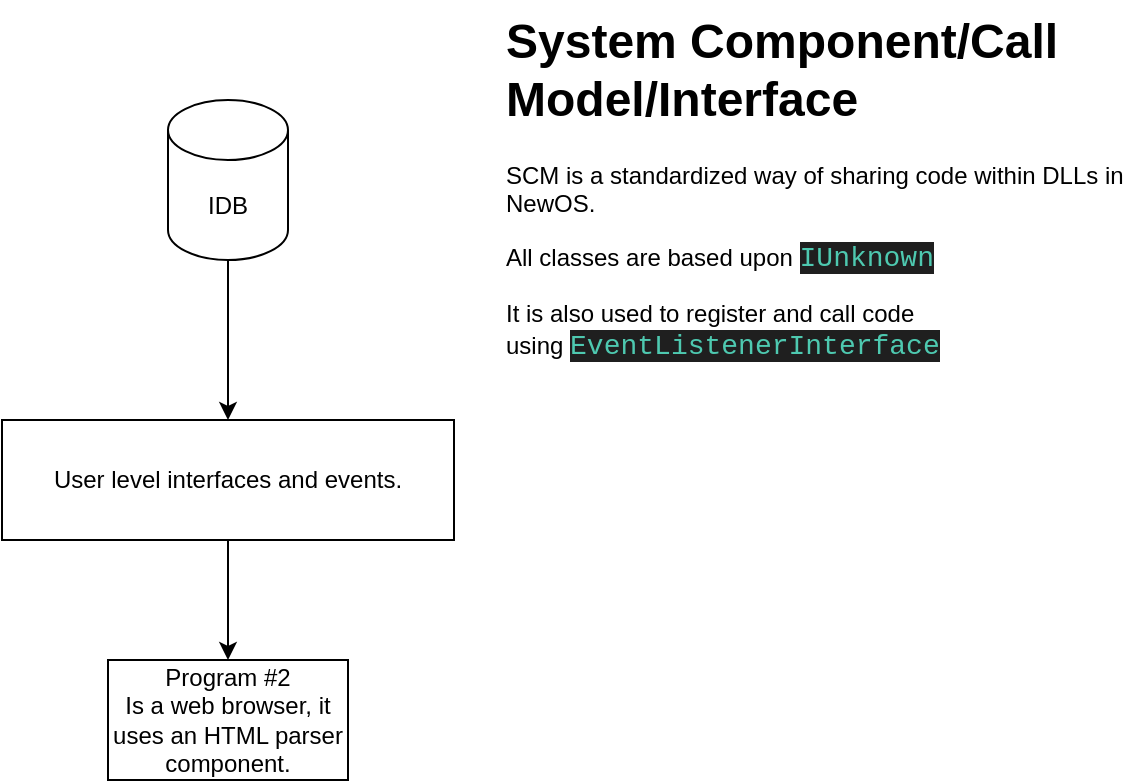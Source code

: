 <mxfile>
    <diagram name="Page-1" id="_vc7fxBdNKI2W8YhI8VA">
        <mxGraphModel dx="774" dy="581" grid="1" gridSize="10" guides="1" tooltips="1" connect="1" arrows="1" fold="1" page="1" pageScale="1" pageWidth="827" pageHeight="1169" math="0" shadow="0">
            <root>
                <mxCell id="0"/>
                <mxCell id="1" parent="0"/>
                <mxCell id="eRehIIeIVOPW1y23kRkx-9" style="edgeStyle=orthogonalEdgeStyle;rounded=0;orthogonalLoop=1;jettySize=auto;html=1;exitX=0.5;exitY=1;exitDx=0;exitDy=0;entryX=0.5;entryY=0;entryDx=0;entryDy=0;" parent="1" source="eRehIIeIVOPW1y23kRkx-2" target="eRehIIeIVOPW1y23kRkx-8" edge="1">
                    <mxGeometry relative="1" as="geometry"/>
                </mxCell>
                <mxCell id="eRehIIeIVOPW1y23kRkx-2" value="User level interfaces and events." style="rounded=0;whiteSpace=wrap;html=1;" parent="1" vertex="1">
                    <mxGeometry x="200" y="450" width="226" height="60" as="geometry"/>
                </mxCell>
                <mxCell id="eRehIIeIVOPW1y23kRkx-4" style="edgeStyle=orthogonalEdgeStyle;rounded=0;orthogonalLoop=1;jettySize=auto;html=1;" parent="1" source="eRehIIeIVOPW1y23kRkx-3" target="eRehIIeIVOPW1y23kRkx-2" edge="1">
                    <mxGeometry relative="1" as="geometry"/>
                </mxCell>
                <mxCell id="eRehIIeIVOPW1y23kRkx-3" value="IDB" style="shape=cylinder3;whiteSpace=wrap;html=1;boundedLbl=1;backgroundOutline=1;size=15;" parent="1" vertex="1">
                    <mxGeometry x="283" y="290" width="60" height="80" as="geometry"/>
                </mxCell>
                <mxCell id="eRehIIeIVOPW1y23kRkx-8" value="Program #2&lt;div&gt;Is a web browser, it uses an HTML parser component.&lt;/div&gt;" style="rounded=0;whiteSpace=wrap;html=1;" parent="1" vertex="1">
                    <mxGeometry x="253" y="570" width="120" height="60" as="geometry"/>
                </mxCell>
                <mxCell id="eRehIIeIVOPW1y23kRkx-10" value="&lt;h1 style=&quot;margin-top: 0px;&quot;&gt;System Component/Call Model/Interface&lt;/h1&gt;&lt;p&gt;SCM is a standardized way of sharing code within DLLs in NewOS.&lt;/p&gt;&lt;p&gt;All classes are based upon&amp;nbsp;&lt;span style=&quot;color: rgb(78, 201, 176); background-color: rgb(31, 31, 31); font-family: Consolas, &amp;quot;Courier New&amp;quot;, monospace; font-size: 14px;&quot;&gt;IUnknown&lt;/span&gt;&lt;/p&gt;&lt;p&gt;It is also used to register and call code using&amp;nbsp;&lt;span style=&quot;color: rgb(78, 201, 176); background-color: rgb(31, 31, 31); font-family: Consolas, &amp;quot;Courier New&amp;quot;, monospace; font-size: 14px;&quot;&gt;EventListenerInterface&lt;/span&gt;&lt;/p&gt;" style="text;html=1;whiteSpace=wrap;overflow=hidden;rounded=0;" parent="1" vertex="1">
                    <mxGeometry x="450" y="240" width="320" height="240" as="geometry"/>
                </mxCell>
            </root>
        </mxGraphModel>
    </diagram>
</mxfile>
